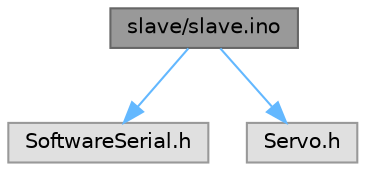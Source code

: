 digraph "slave/slave.ino"
{
 // LATEX_PDF_SIZE
  bgcolor="transparent";
  edge [fontname=Helvetica,fontsize=10,labelfontname=Helvetica,labelfontsize=10];
  node [fontname=Helvetica,fontsize=10,shape=box,height=0.2,width=0.4];
  Node1 [label="slave/slave.ino",height=0.2,width=0.4,color="gray40", fillcolor="grey60", style="filled", fontcolor="black",tooltip="This is what control the car and recive the data from the glove. This code is inspried by:"];
  Node1 -> Node2 [color="steelblue1",style="solid"];
  Node2 [label="SoftwareSerial.h",height=0.2,width=0.4,color="grey60", fillcolor="#E0E0E0", style="filled",tooltip=" "];
  Node1 -> Node3 [color="steelblue1",style="solid"];
  Node3 [label="Servo.h",height=0.2,width=0.4,color="grey60", fillcolor="#E0E0E0", style="filled",tooltip=" "];
}
